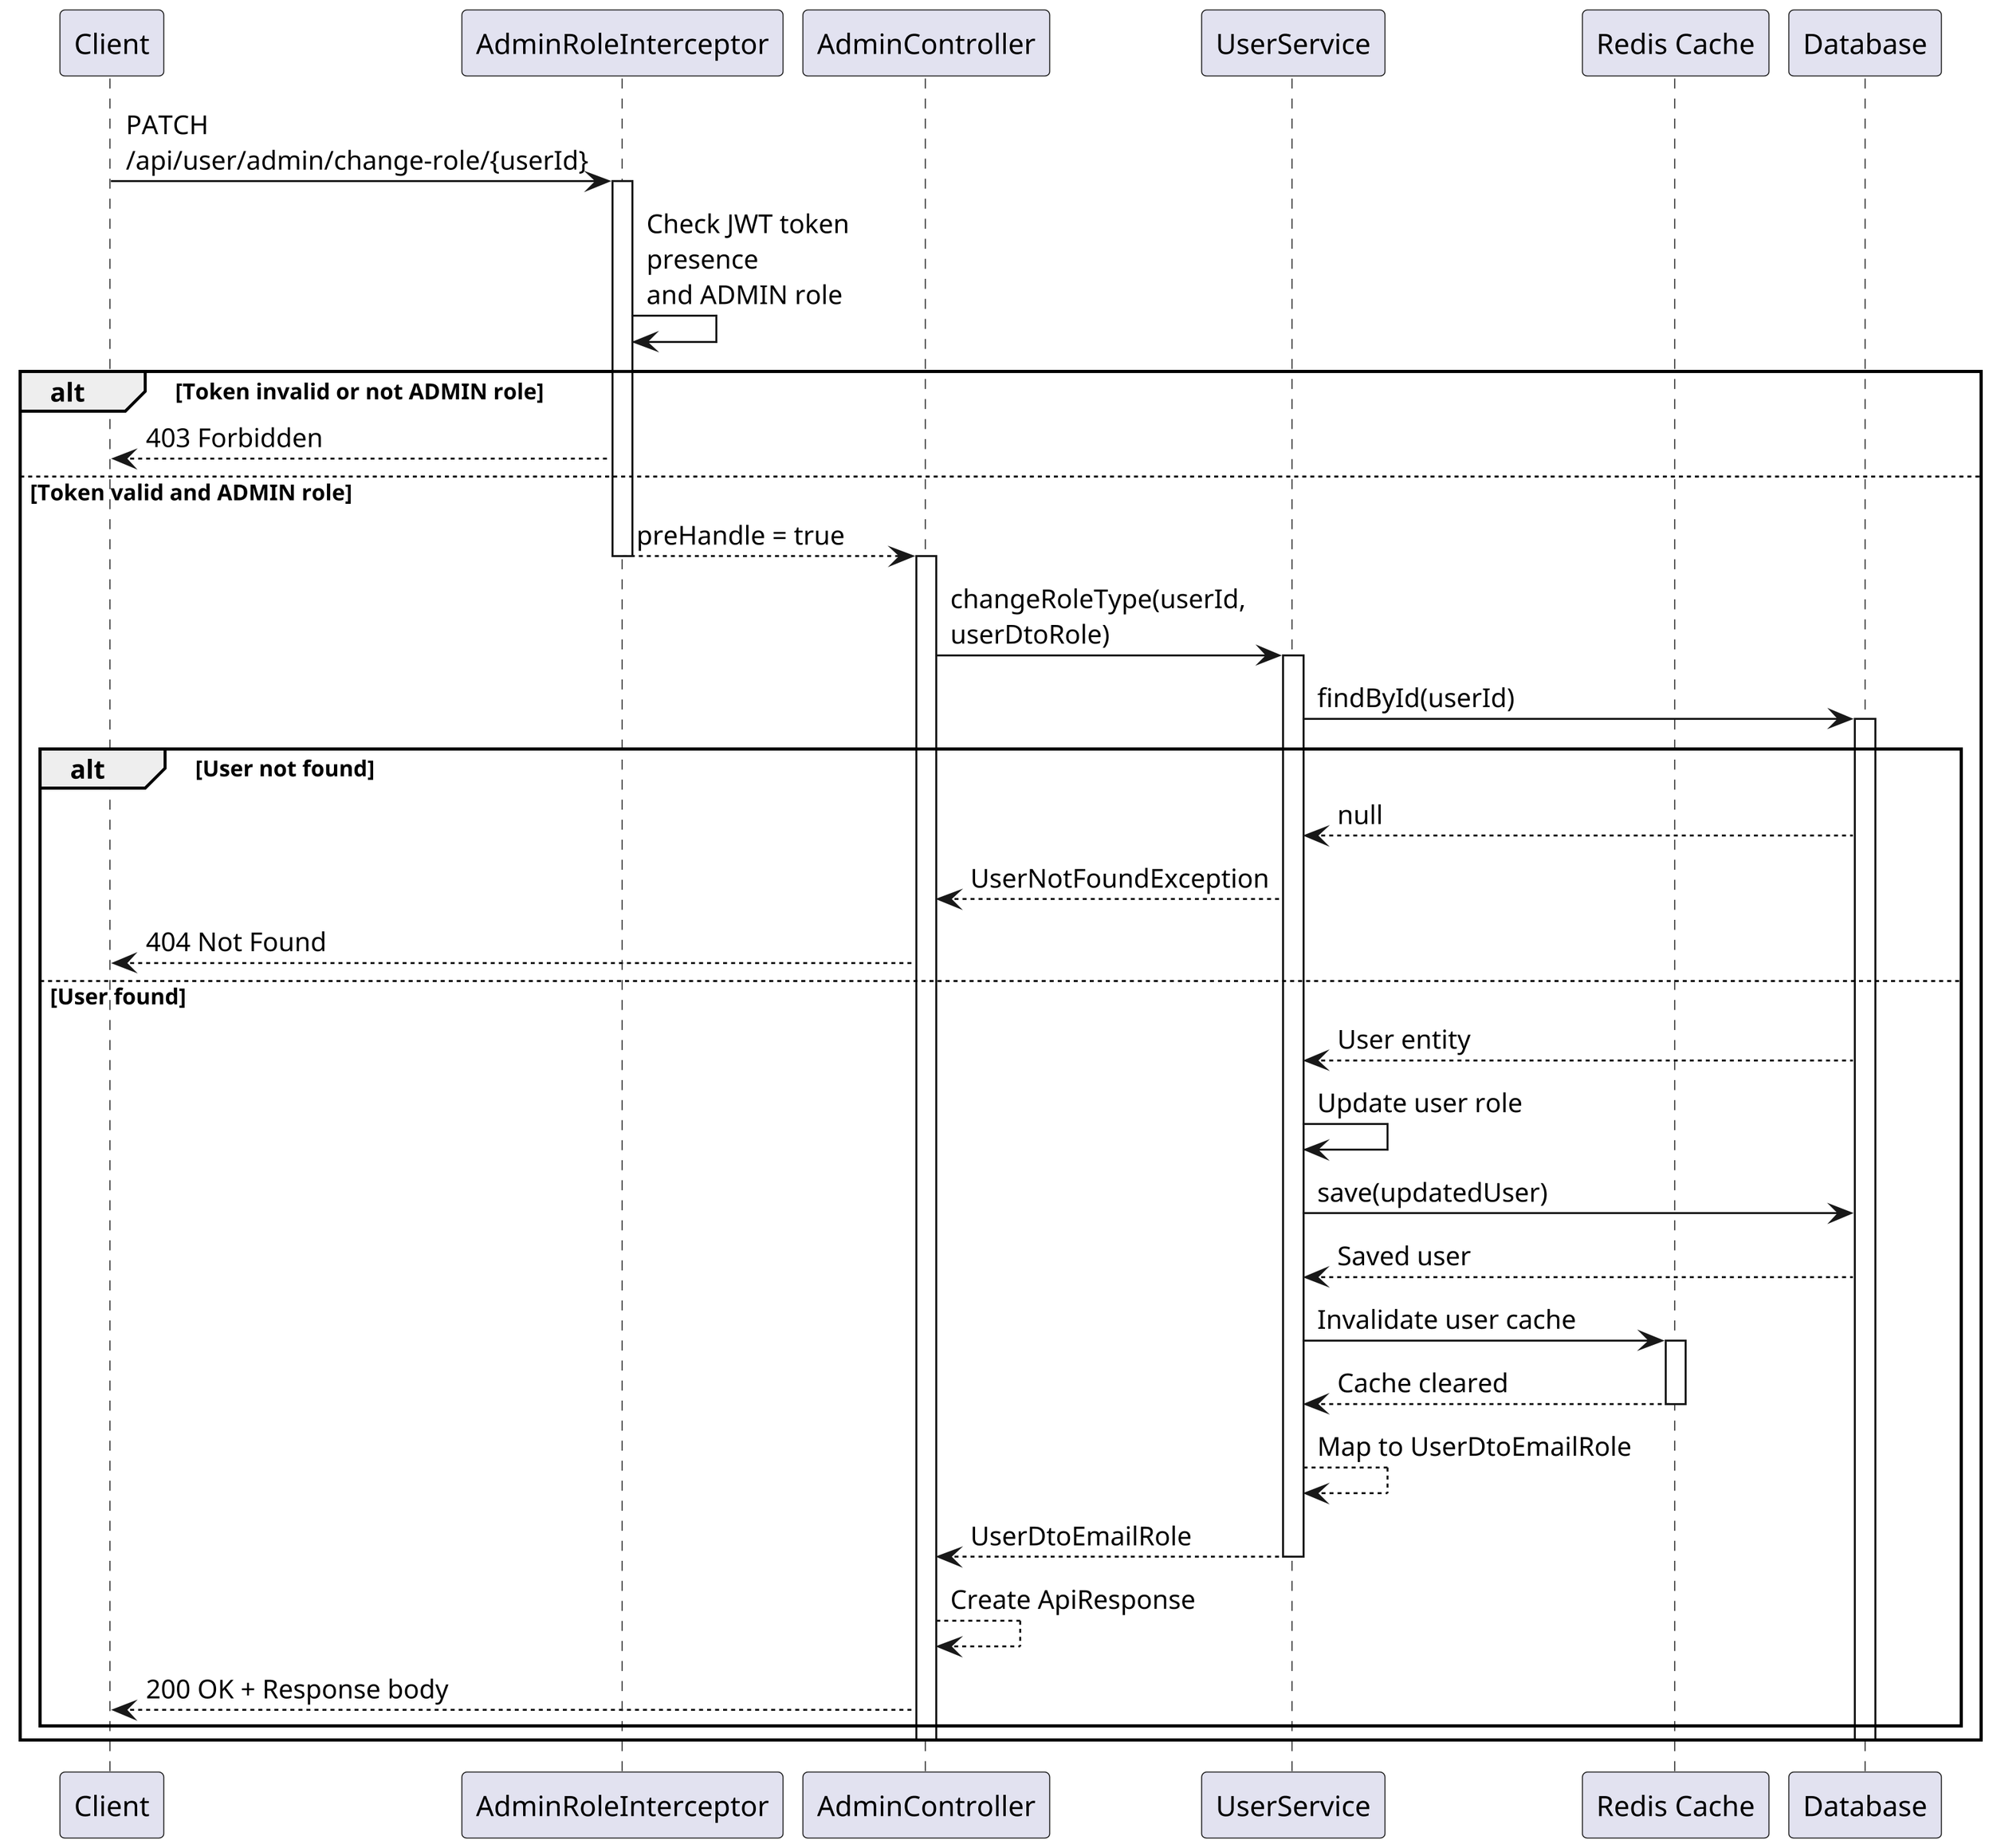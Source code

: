 @startuml
skinparam dpi 300
skinparam maxMessageSize 160

participant "Client" as client
participant "AdminRoleInterceptor" as interceptor
participant "AdminController" as controller
participant "UserService" as service
participant "Redis Cache" as cache
participant "Database" as db

client -> interceptor: PATCH /api/user/admin/change-role/{userId}
activate interceptor

interceptor -> interceptor: Check JWT token presence\nand ADMIN role
alt Token invalid or not ADMIN role
    interceptor --> client: 403 Forbidden
else Token valid and ADMIN role
    interceptor --> controller: preHandle = true
    deactivate interceptor

    activate controller
    controller -> service: changeRoleType(userId, userDtoRole)
    activate service

    service -> db: findById(userId)
    activate db

    alt User not found
        db --> service: null
        service --> controller: UserNotFoundException
        controller --> client: 404 Not Found
    else User found
        db --> service: User entity

        service -> service: Update user role
        service -> db: save(updatedUser)
        db --> service: Saved user

        service -> cache: Invalidate user cache
        activate cache
        cache --> service: Cache cleared
        deactivate cache

        service --> service: Map to UserDtoEmailRole
        service --> controller: UserDtoEmailRole
        deactivate service

        controller --> controller: Create ApiResponse
        controller --> client: 200 OK + Response body
    end
    deactivate db
    deactivate controller
end
@enduml